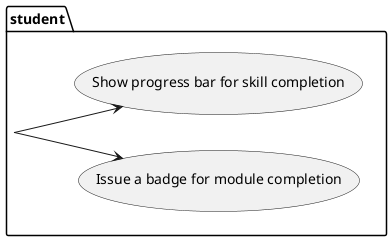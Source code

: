 @startuml
left to right direction
package "student" {
  (Show progress bar for skill completion)
  (Issue a badge for module completion)
}

:student: --> (Show progress bar for skill completion)
:student: --> (Issue a badge for module completion)

newpage
left to right direction
package "admin" {
  (Progress bar for skill completion)
  (Issue a badge for module completion)
}

:admin: --> (Progress bar for skill completion)
:admin: --> (Issue a badge for module completion)
@enduml